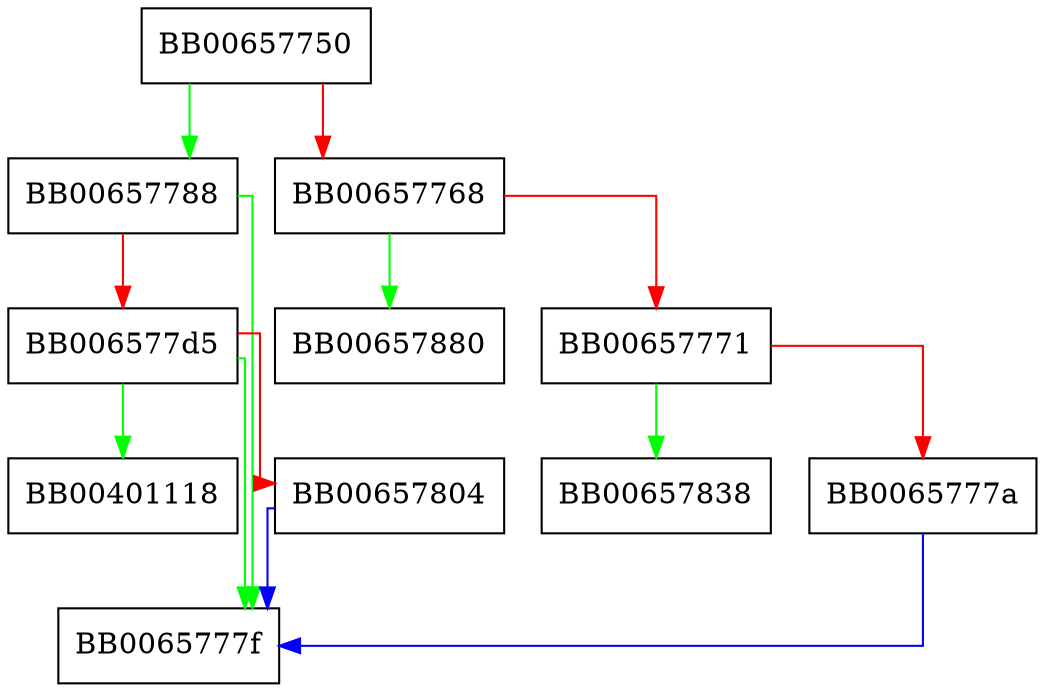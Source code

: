 digraph read_string {
  node [shape="box"];
  graph [splines=ortho];
  BB00657750 -> BB00657788 [color="green"];
  BB00657750 -> BB00657768 [color="red"];
  BB00657768 -> BB00657880 [color="green"];
  BB00657768 -> BB00657771 [color="red"];
  BB00657771 -> BB00657838 [color="green"];
  BB00657771 -> BB0065777a [color="red"];
  BB0065777a -> BB0065777f [color="blue"];
  BB00657788 -> BB0065777f [color="green"];
  BB00657788 -> BB006577d5 [color="red"];
  BB006577d5 -> BB00401118 [color="green"];
  BB006577d5 -> BB0065777f [color="green"];
  BB006577d5 -> BB00657804 [color="red"];
  BB00657804 -> BB0065777f [color="blue"];
}